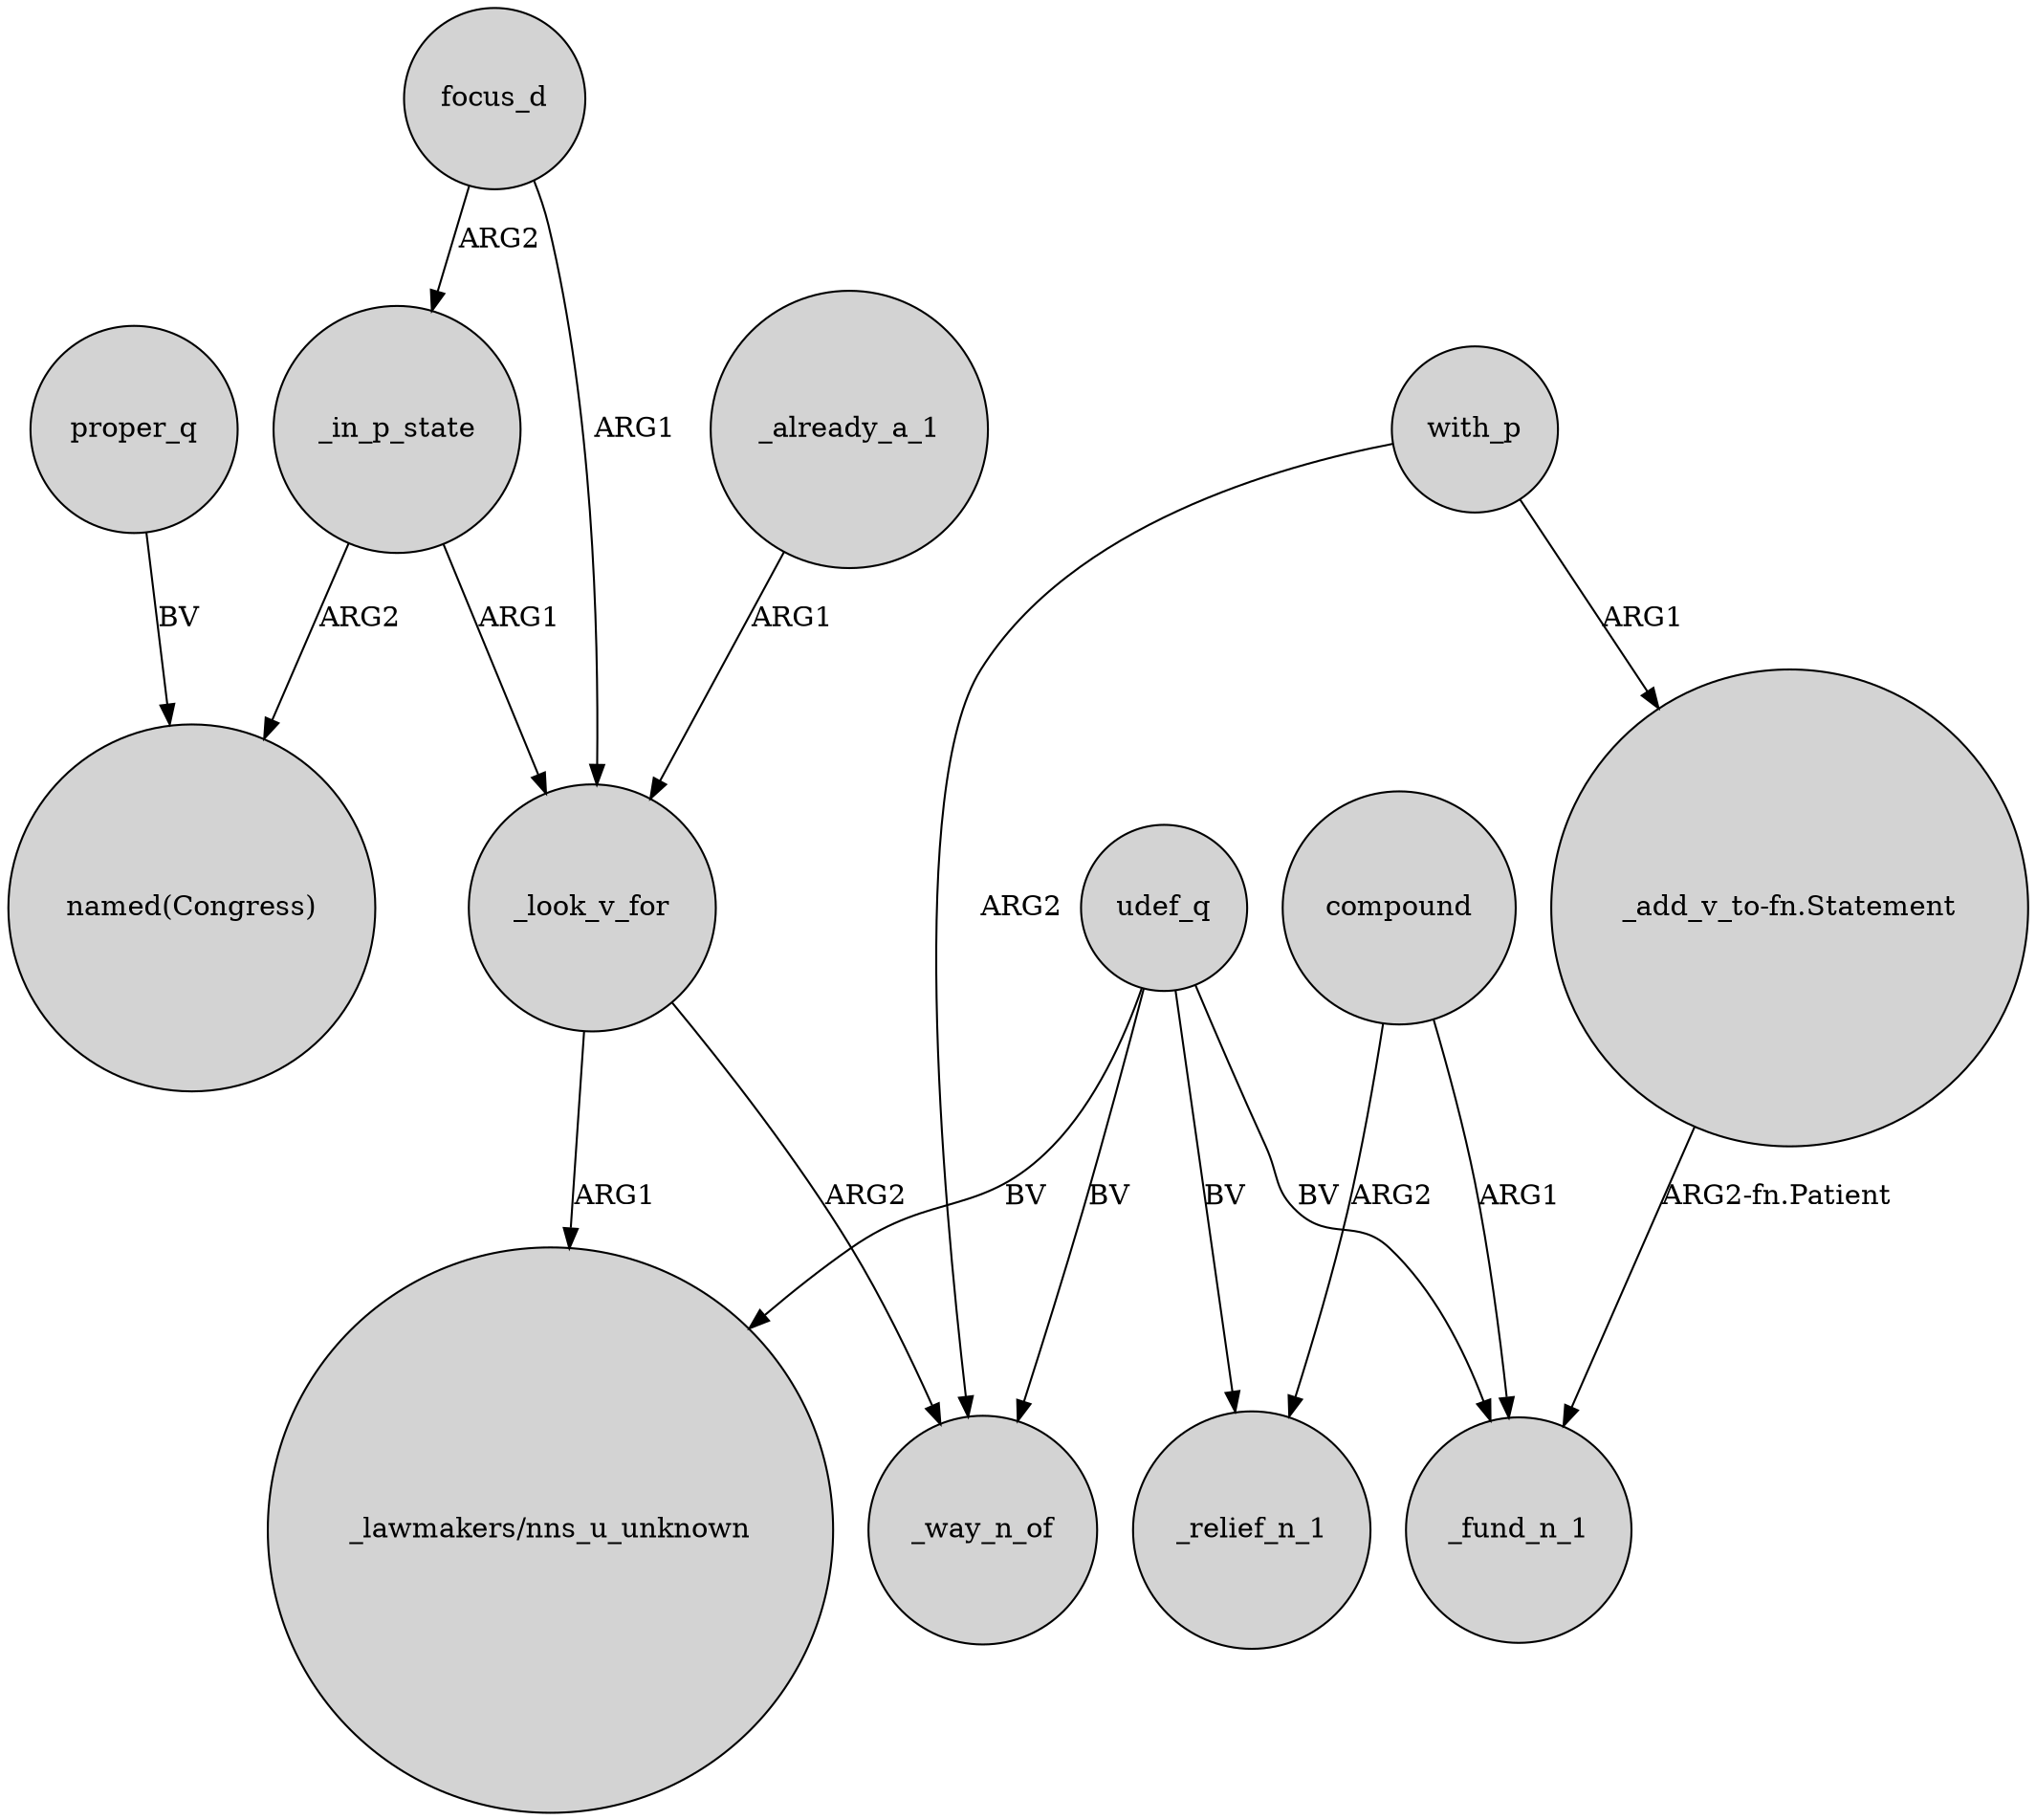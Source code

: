 digraph {
	node [shape=circle style=filled]
	with_p -> "_add_v_to-fn.Statement" [label=ARG1]
	udef_q -> _relief_n_1 [label=BV]
	_look_v_for -> _way_n_of [label=ARG2]
	_in_p_state -> _look_v_for [label=ARG1]
	compound -> _fund_n_1 [label=ARG1]
	_already_a_1 -> _look_v_for [label=ARG1]
	_look_v_for -> "_lawmakers/nns_u_unknown" [label=ARG1]
	udef_q -> _fund_n_1 [label=BV]
	compound -> _relief_n_1 [label=ARG2]
	_in_p_state -> "named(Congress)" [label=ARG2]
	udef_q -> "_lawmakers/nns_u_unknown" [label=BV]
	proper_q -> "named(Congress)" [label=BV]
	"_add_v_to-fn.Statement" -> _fund_n_1 [label="ARG2-fn.Patient"]
	udef_q -> _way_n_of [label=BV]
	focus_d -> _look_v_for [label=ARG1]
	with_p -> _way_n_of [label=ARG2]
	focus_d -> _in_p_state [label=ARG2]
}
